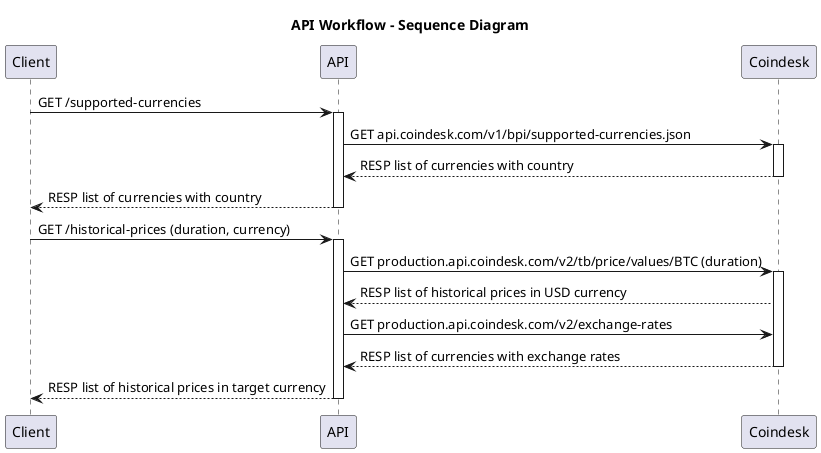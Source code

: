 @startuml

title API Workflow - Sequence Diagram

participant Client
participant API
participant Coindesk

Client -> API : GET /supported-currencies
activate API

API -> Coindesk : GET api.coindesk.com/v1/bpi/supported-currencies.json
activate Coindesk

API <-- Coindesk : RESP list of currencies with country
deactivate Coindesk

Client <-- API : RESP list of currencies with country
deactivate API


Client -> API : GET /historical-prices (duration, currency)
activate API

API -> Coindesk: GET production.api.coindesk.com/v2/tb/price/values/BTC (duration)
activate Coindesk

API <-- Coindesk : RESP list of historical prices in USD currency

API -> Coindesk : GET production.api.coindesk.com/v2/exchange-rates

API <-- Coindesk : RESP list of currencies with exchange rates
deactivate Coindesk

Client <-- API : RESP list of historical prices in target currency
deactivate API


@enduml
